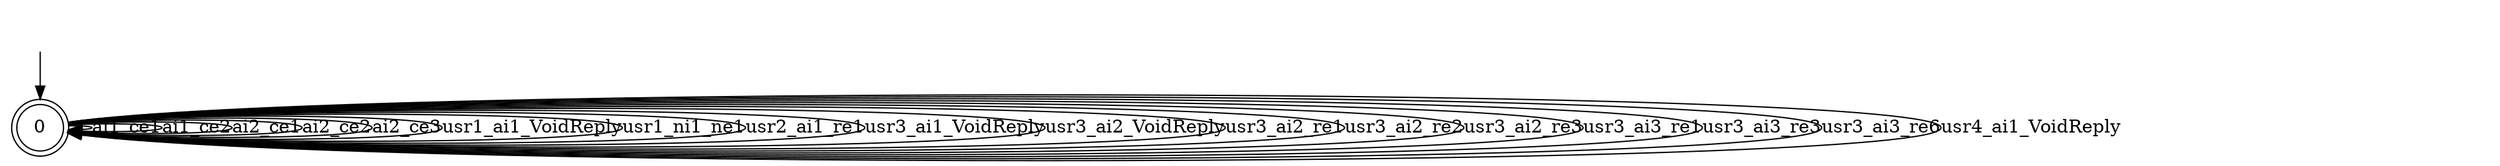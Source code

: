 digraph T1 {
0 [label="0", shape=doublecircle];
0 -> 0  [label="ai1_ce1"];
0 -> 0  [label="ai1_ce2"];
0 -> 0  [label="ai2_ce1"];
0 -> 0  [label="ai2_ce2"];
0 -> 0  [label="ai2_ce3"];
0 -> 0  [label="usr1_ai1_VoidReply"];
0 -> 0  [label="usr1_ni1_ne1"];
0 -> 0  [label="usr2_ai1_re1"];
0 -> 0  [label="usr3_ai1_VoidReply"];
0 -> 0  [label="usr3_ai2_VoidReply"];
0 -> 0  [label="usr3_ai2_re1"];
0 -> 0  [label="usr3_ai2_re2"];
0 -> 0  [label="usr3_ai2_re3"];
0 -> 0  [label="usr3_ai3_re1"];
0 -> 0  [label="usr3_ai3_re3"];
0 -> 0  [label="usr3_ai3_re6"];
0 -> 0  [label="usr4_ai1_VoidReply"];
__start0 [label="", shape=none];
__start0 -> 0  [label=""];
}
